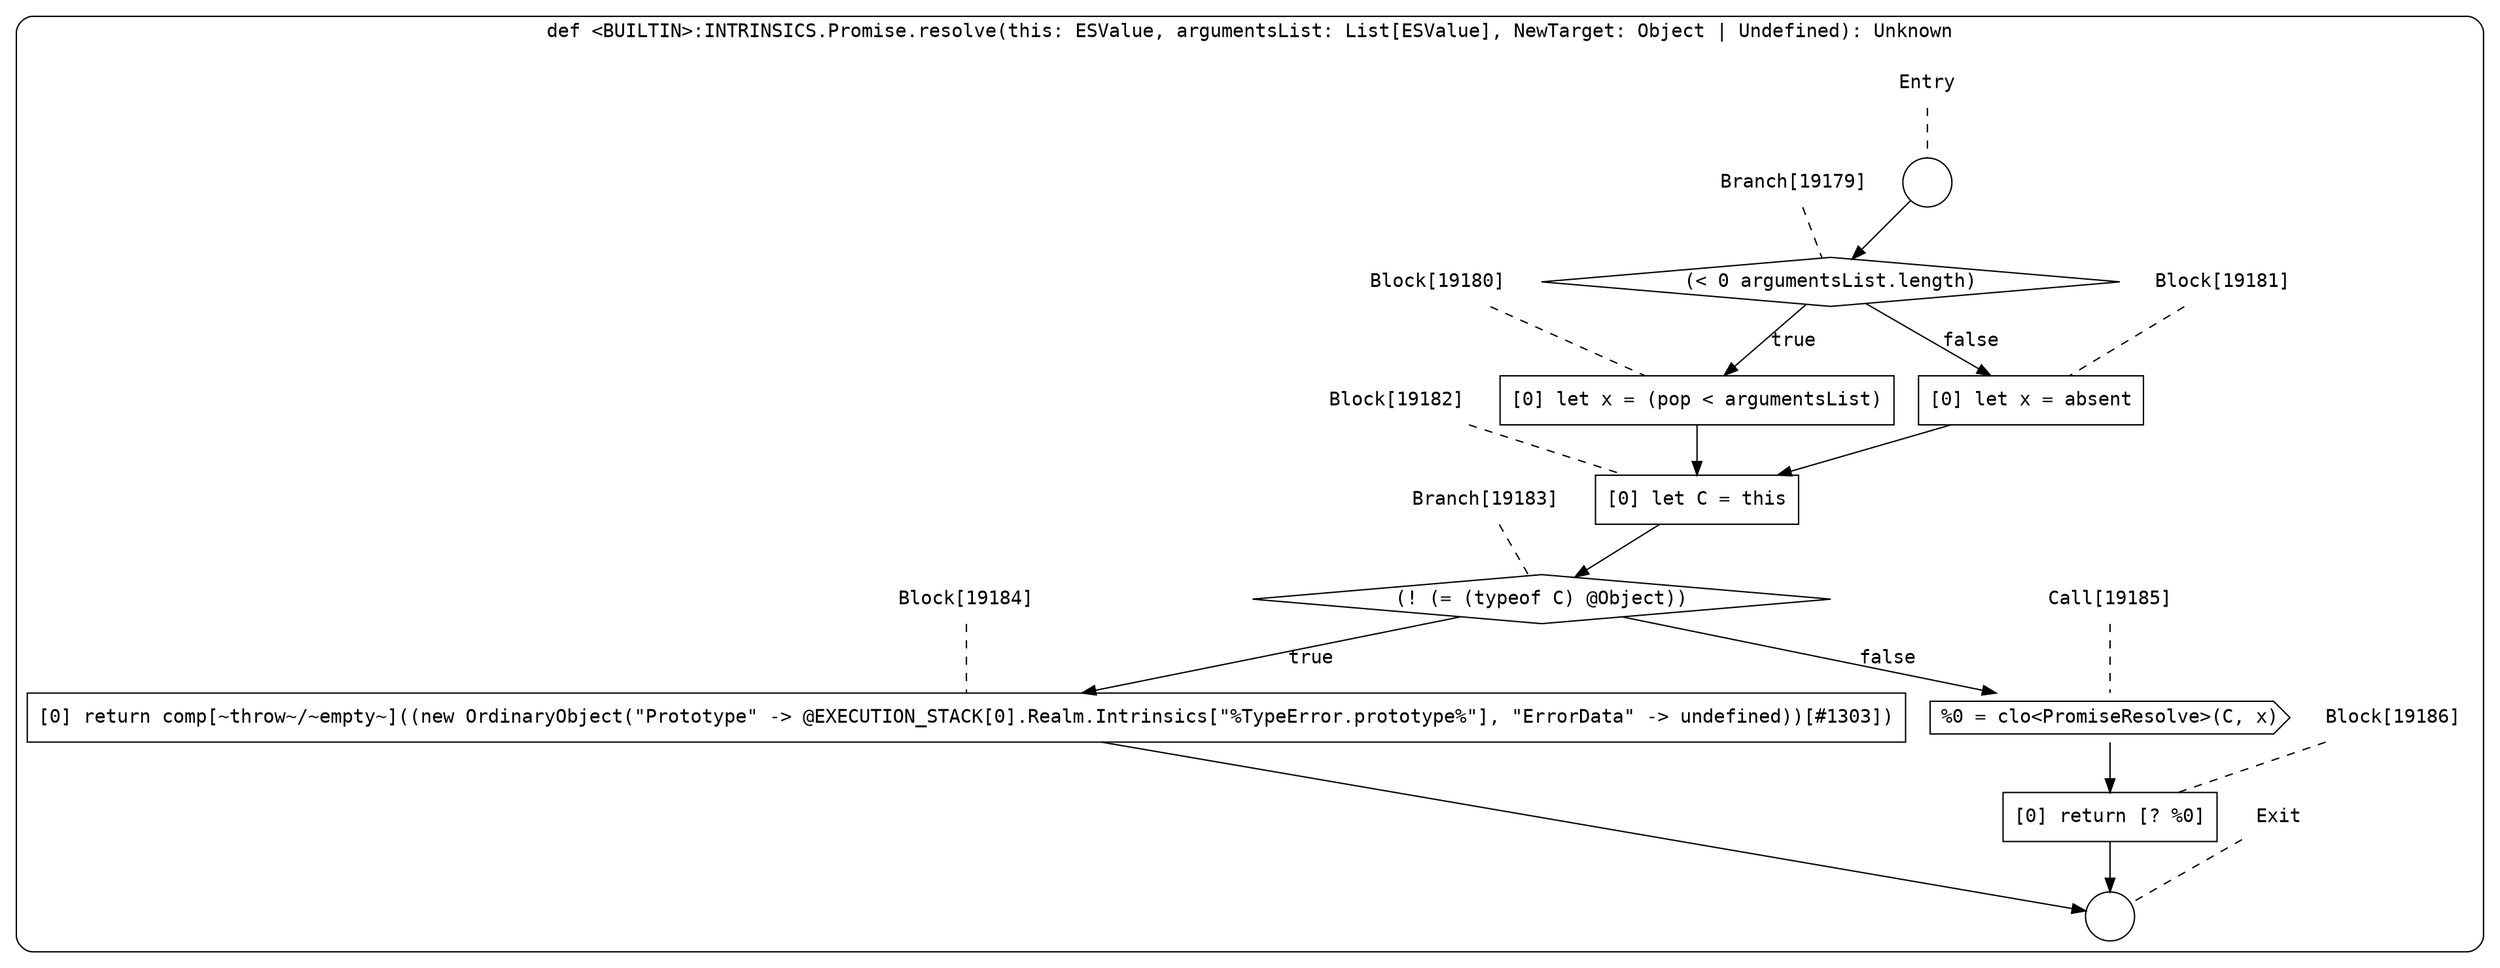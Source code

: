 digraph {
  graph [fontname = "Consolas"]
  node [fontname = "Consolas"]
  edge [fontname = "Consolas"]
  subgraph cluster2595 {
    label = "def <BUILTIN>:INTRINSICS.Promise.resolve(this: ESValue, argumentsList: List[ESValue], NewTarget: Object | Undefined): Unknown"
    style = rounded
    cluster2595_entry_name [shape=none, label=<<font color="black">Entry</font>>]
    cluster2595_entry_name -> cluster2595_entry [arrowhead=none, color="black", style=dashed]
    cluster2595_entry [shape=circle label=" " color="black" fillcolor="white" style=filled]
    cluster2595_entry -> node19179 [color="black"]
    cluster2595_exit_name [shape=none, label=<<font color="black">Exit</font>>]
    cluster2595_exit_name -> cluster2595_exit [arrowhead=none, color="black", style=dashed]
    cluster2595_exit [shape=circle label=" " color="black" fillcolor="white" style=filled]
    node19179_name [shape=none, label=<<font color="black">Branch[19179]</font>>]
    node19179_name -> node19179 [arrowhead=none, color="black", style=dashed]
    node19179 [shape=diamond, label=<<font color="black">(&lt; 0 argumentsList.length)</font>> color="black" fillcolor="white", style=filled]
    node19179 -> node19180 [label=<<font color="black">true</font>> color="black"]
    node19179 -> node19181 [label=<<font color="black">false</font>> color="black"]
    node19180_name [shape=none, label=<<font color="black">Block[19180]</font>>]
    node19180_name -> node19180 [arrowhead=none, color="black", style=dashed]
    node19180 [shape=box, label=<<font color="black">[0] let x = (pop &lt; argumentsList)<BR ALIGN="LEFT"/></font>> color="black" fillcolor="white", style=filled]
    node19180 -> node19182 [color="black"]
    node19181_name [shape=none, label=<<font color="black">Block[19181]</font>>]
    node19181_name -> node19181 [arrowhead=none, color="black", style=dashed]
    node19181 [shape=box, label=<<font color="black">[0] let x = absent<BR ALIGN="LEFT"/></font>> color="black" fillcolor="white", style=filled]
    node19181 -> node19182 [color="black"]
    node19182_name [shape=none, label=<<font color="black">Block[19182]</font>>]
    node19182_name -> node19182 [arrowhead=none, color="black", style=dashed]
    node19182 [shape=box, label=<<font color="black">[0] let C = this<BR ALIGN="LEFT"/></font>> color="black" fillcolor="white", style=filled]
    node19182 -> node19183 [color="black"]
    node19183_name [shape=none, label=<<font color="black">Branch[19183]</font>>]
    node19183_name -> node19183 [arrowhead=none, color="black", style=dashed]
    node19183 [shape=diamond, label=<<font color="black">(! (= (typeof C) @Object))</font>> color="black" fillcolor="white", style=filled]
    node19183 -> node19184 [label=<<font color="black">true</font>> color="black"]
    node19183 -> node19185 [label=<<font color="black">false</font>> color="black"]
    node19184_name [shape=none, label=<<font color="black">Block[19184]</font>>]
    node19184_name -> node19184 [arrowhead=none, color="black", style=dashed]
    node19184 [shape=box, label=<<font color="black">[0] return comp[~throw~/~empty~]((new OrdinaryObject(&quot;Prototype&quot; -&gt; @EXECUTION_STACK[0].Realm.Intrinsics[&quot;%TypeError.prototype%&quot;], &quot;ErrorData&quot; -&gt; undefined))[#1303])<BR ALIGN="LEFT"/></font>> color="black" fillcolor="white", style=filled]
    node19184 -> cluster2595_exit [color="black"]
    node19185_name [shape=none, label=<<font color="black">Call[19185]</font>>]
    node19185_name -> node19185 [arrowhead=none, color="black", style=dashed]
    node19185 [shape=cds, label=<<font color="black">%0 = clo&lt;PromiseResolve&gt;(C, x)</font>> color="black" fillcolor="white", style=filled]
    node19185 -> node19186 [color="black"]
    node19186_name [shape=none, label=<<font color="black">Block[19186]</font>>]
    node19186_name -> node19186 [arrowhead=none, color="black", style=dashed]
    node19186 [shape=box, label=<<font color="black">[0] return [? %0]<BR ALIGN="LEFT"/></font>> color="black" fillcolor="white", style=filled]
    node19186 -> cluster2595_exit [color="black"]
  }
}